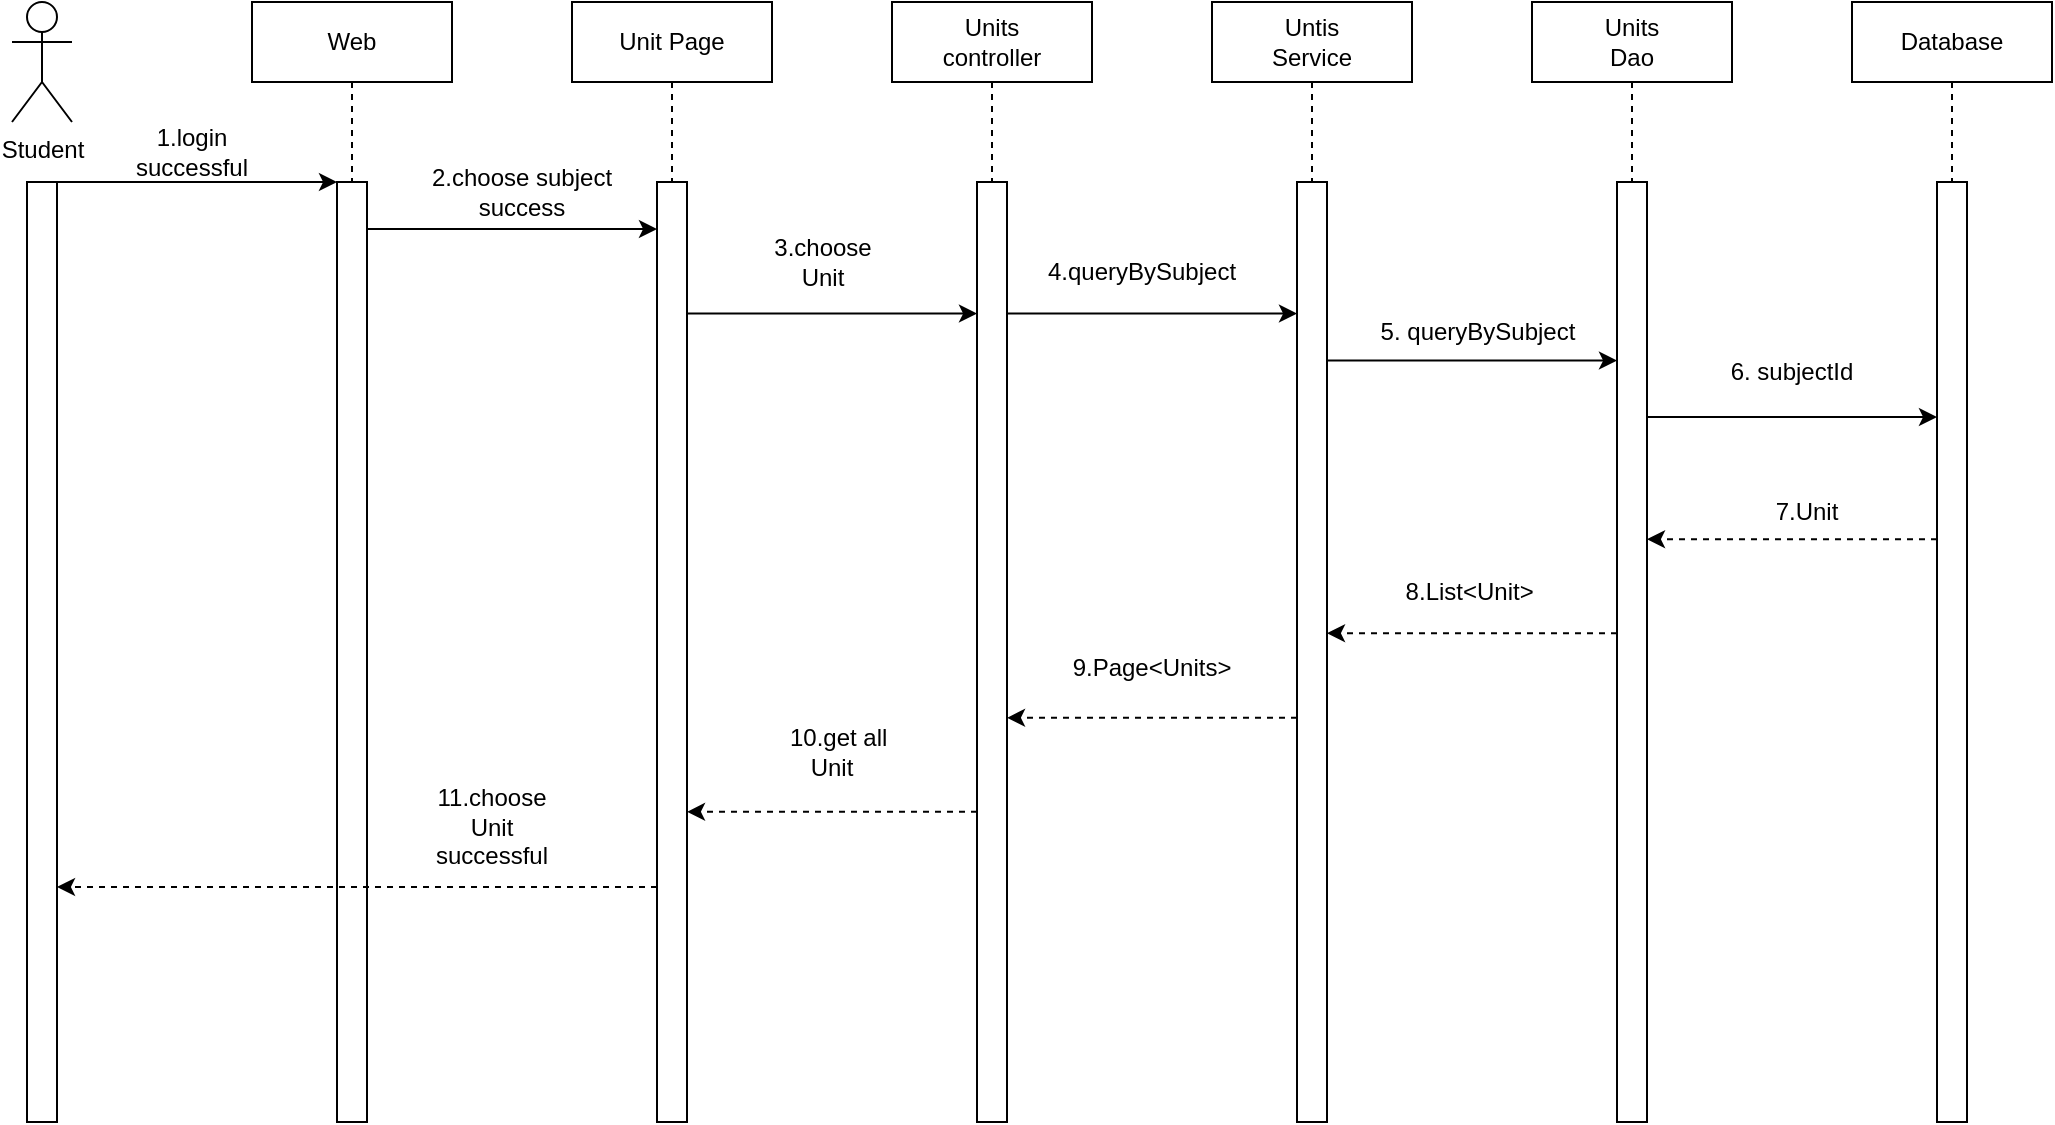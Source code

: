 <mxfile version="21.5.0" type="github">
  <diagram name="Page-1" id="2YBvvXClWsGukQMizWep">
    <mxGraphModel dx="1876" dy="661" grid="1" gridSize="10" guides="1" tooltips="1" connect="1" arrows="1" fold="1" page="1" pageScale="1" pageWidth="850" pageHeight="1100" math="0" shadow="0">
      <root>
        <mxCell id="0" />
        <mxCell id="1" parent="0" />
        <mxCell id="aM9ryv3xv72pqoxQDRHE-1" value="Units&lt;br&gt;controller" style="shape=umlLifeline;perimeter=lifelinePerimeter;whiteSpace=wrap;html=1;container=0;dropTarget=0;collapsible=0;recursiveResize=0;outlineConnect=0;portConstraint=eastwest;newEdgeStyle={&quot;edgeStyle&quot;:&quot;elbowEdgeStyle&quot;,&quot;elbow&quot;:&quot;vertical&quot;,&quot;curved&quot;:0,&quot;rounded&quot;:0};size=40;" parent="1" vertex="1">
          <mxGeometry x="40" y="40" width="100" height="560" as="geometry" />
        </mxCell>
        <mxCell id="aM9ryv3xv72pqoxQDRHE-5" value="Untis&lt;br&gt;Service" style="shape=umlLifeline;perimeter=lifelinePerimeter;whiteSpace=wrap;html=1;container=0;dropTarget=0;collapsible=0;recursiveResize=0;outlineConnect=0;portConstraint=eastwest;newEdgeStyle={&quot;edgeStyle&quot;:&quot;elbowEdgeStyle&quot;,&quot;elbow&quot;:&quot;vertical&quot;,&quot;curved&quot;:0,&quot;rounded&quot;:0};" parent="1" vertex="1">
          <mxGeometry x="200" y="40" width="100" height="560" as="geometry" />
        </mxCell>
        <mxCell id="Eow9V9qrAzXgovBorhqP-1" value="Units&lt;br&gt;Dao" style="shape=umlLifeline;perimeter=lifelinePerimeter;whiteSpace=wrap;html=1;container=0;dropTarget=0;collapsible=0;recursiveResize=0;outlineConnect=0;portConstraint=eastwest;newEdgeStyle={&quot;edgeStyle&quot;:&quot;elbowEdgeStyle&quot;,&quot;elbow&quot;:&quot;vertical&quot;,&quot;curved&quot;:0,&quot;rounded&quot;:0};" parent="1" vertex="1">
          <mxGeometry x="360" y="40" width="100" height="560" as="geometry" />
        </mxCell>
        <mxCell id="Eow9V9qrAzXgovBorhqP-3" value="Database" style="shape=umlLifeline;perimeter=lifelinePerimeter;whiteSpace=wrap;html=1;container=0;dropTarget=0;collapsible=0;recursiveResize=0;outlineConnect=0;portConstraint=eastwest;newEdgeStyle={&quot;edgeStyle&quot;:&quot;elbowEdgeStyle&quot;,&quot;elbow&quot;:&quot;vertical&quot;,&quot;curved&quot;:0,&quot;rounded&quot;:0};" parent="1" vertex="1">
          <mxGeometry x="520" y="40" width="100" height="560" as="geometry" />
        </mxCell>
        <mxCell id="Eow9V9qrAzXgovBorhqP-5" value="Student" style="shape=umlActor;verticalLabelPosition=bottom;verticalAlign=top;html=1;outlineConnect=0;" parent="1" vertex="1">
          <mxGeometry x="-400" y="40" width="30" height="60" as="geometry" />
        </mxCell>
        <mxCell id="Eow9V9qrAzXgovBorhqP-17" value="1.login successful" style="text;html=1;strokeColor=none;fillColor=none;align=center;verticalAlign=middle;whiteSpace=wrap;rounded=0;" parent="1" vertex="1">
          <mxGeometry x="-340" y="100" width="60" height="30" as="geometry" />
        </mxCell>
        <mxCell id="Eow9V9qrAzXgovBorhqP-18" value="Unit Page" style="shape=umlLifeline;perimeter=lifelinePerimeter;whiteSpace=wrap;html=1;container=0;dropTarget=0;collapsible=0;recursiveResize=0;outlineConnect=0;portConstraint=eastwest;newEdgeStyle={&quot;edgeStyle&quot;:&quot;elbowEdgeStyle&quot;,&quot;elbow&quot;:&quot;vertical&quot;,&quot;curved&quot;:0,&quot;rounded&quot;:0};size=40;" parent="1" vertex="1">
          <mxGeometry x="-120" y="40" width="100" height="560" as="geometry" />
        </mxCell>
        <mxCell id="Eow9V9qrAzXgovBorhqP-19" value="Web" style="shape=umlLifeline;perimeter=lifelinePerimeter;whiteSpace=wrap;html=1;container=0;dropTarget=0;collapsible=0;recursiveResize=0;outlineConnect=0;portConstraint=eastwest;newEdgeStyle={&quot;edgeStyle&quot;:&quot;elbowEdgeStyle&quot;,&quot;elbow&quot;:&quot;vertical&quot;,&quot;curved&quot;:0,&quot;rounded&quot;:0};size=40;" parent="1" vertex="1">
          <mxGeometry x="-280" y="40" width="100" height="560" as="geometry" />
        </mxCell>
        <mxCell id="Eow9V9qrAzXgovBorhqP-30" value="2.choose subject success" style="text;html=1;strokeColor=none;fillColor=none;align=center;verticalAlign=middle;whiteSpace=wrap;rounded=0;" parent="1" vertex="1">
          <mxGeometry x="-210" y="100" width="130" height="70" as="geometry" />
        </mxCell>
        <mxCell id="Eow9V9qrAzXgovBorhqP-49" value="3.choose &lt;br&gt;Unit" style="text;html=1;align=center;verticalAlign=middle;resizable=0;points=[];autosize=1;strokeColor=none;fillColor=none;" parent="1" vertex="1">
          <mxGeometry x="-30" y="150" width="70" height="40" as="geometry" />
        </mxCell>
        <mxCell id="Eow9V9qrAzXgovBorhqP-51" value="4.queryBySubject" style="text;html=1;strokeColor=none;fillColor=none;align=center;verticalAlign=middle;whiteSpace=wrap;rounded=0;" parent="1" vertex="1">
          <mxGeometry x="100" y="160" width="130" height="30" as="geometry" />
        </mxCell>
        <mxCell id="VWIVNXtLc2JzitBILpdr-3" value="5.&amp;nbsp;queryBySubject" style="text;html=1;strokeColor=none;fillColor=none;align=center;verticalAlign=middle;whiteSpace=wrap;rounded=0;" parent="1" vertex="1">
          <mxGeometry x="267.5" y="190" width="130" height="30" as="geometry" />
        </mxCell>
        <mxCell id="MlEnfI_EKVcdXDiiBxDx-9" value="&amp;nbsp; 9.Page&amp;lt;Units&amp;gt;" style="text;html=1;strokeColor=none;fillColor=none;align=center;verticalAlign=middle;whiteSpace=wrap;rounded=0;" parent="1" vertex="1">
          <mxGeometry x="140" y="350" width="60" height="30" as="geometry" />
        </mxCell>
        <mxCell id="MlEnfI_EKVcdXDiiBxDx-12" value="&amp;nbsp; 8.List&amp;lt;Unit&amp;gt;" style="text;html=1;strokeColor=none;fillColor=none;align=center;verticalAlign=middle;whiteSpace=wrap;rounded=0;" parent="1" vertex="1">
          <mxGeometry x="267.5" y="320" width="115" height="30" as="geometry" />
        </mxCell>
        <mxCell id="MlEnfI_EKVcdXDiiBxDx-13" value="&amp;nbsp; 10.get all Unit" style="text;html=1;strokeColor=none;fillColor=none;align=center;verticalAlign=middle;whiteSpace=wrap;rounded=0;" parent="1" vertex="1">
          <mxGeometry x="-20" y="400" width="60" height="30" as="geometry" />
        </mxCell>
        <mxCell id="MlEnfI_EKVcdXDiiBxDx-29" style="edgeStyle=orthogonalEdgeStyle;rounded=0;orthogonalLoop=1;jettySize=auto;html=1;exitX=1;exitY=0;exitDx=0;exitDy=0;entryX=0;entryY=0;entryDx=0;entryDy=0;entryPerimeter=0;" parent="1" source="MlEnfI_EKVcdXDiiBxDx-27" target="MlEnfI_EKVcdXDiiBxDx-28" edge="1">
          <mxGeometry relative="1" as="geometry">
            <Array as="points">
              <mxPoint x="-310" y="130" />
              <mxPoint x="-310" y="130" />
            </Array>
          </mxGeometry>
        </mxCell>
        <mxCell id="MlEnfI_EKVcdXDiiBxDx-39" style="edgeStyle=orthogonalEdgeStyle;rounded=0;orthogonalLoop=1;jettySize=auto;html=1;exitX=1;exitY=0.05;exitDx=0;exitDy=0;exitPerimeter=0;entryX=0;entryY=0.05;entryDx=0;entryDy=0;entryPerimeter=0;" parent="1" source="MlEnfI_EKVcdXDiiBxDx-28" target="MlEnfI_EKVcdXDiiBxDx-31" edge="1">
          <mxGeometry relative="1" as="geometry" />
        </mxCell>
        <mxCell id="MlEnfI_EKVcdXDiiBxDx-28" value="" style="rounded=0;whiteSpace=wrap;html=1;points=[[0,0,0,0,0],[0,0.05,0,0,0],[0,0.1,0,0,0],[0,0.14,0,0,0],[0,0.19,0,0,0],[0,0.24,0,0,0],[0,0.25,0,0,0],[0,0.29,0,0,0],[0,0.33,0,0,0],[0,0.38,0,0,0],[0,0.43,0,0,0],[0,0.48,0,0,0],[0,0.5,0,0,0],[0,0.52,0,0,0],[0,0.57,0,0,0],[0,0.62,0,0,0],[0,0.67,0,0,0],[0,0.71,0,0,0],[0,0.75,0,0,0],[0,0.76,0,0,0],[0,0.81,0,0,0],[0,0.86,0,0,0],[0,0.9,0,0,0],[0,0.95,0,0,0],[0,1,0,0,0],[0.25,0,0,0,0],[0.25,1,0,0,0],[0.5,0,0,0,0],[0.5,1,0,0,0],[0.75,0,0,0,0],[0.75,1,0,0,0],[1,0,0,0,0],[1,0.05,0,0,0],[1,0.1,0,0,0],[1,0.14,0,0,0],[1,0.19,0,0,0],[1,0.24,0,0,0],[1,0.25,0,0,0],[1,0.29,0,0,0],[1,0.33,0,0,0],[1,0.38,0,0,0],[1,0.43,0,0,0],[1,0.48,0,0,0],[1,0.5,0,0,0],[1,0.5,0,8,0],[1,0.52,0,0,0],[1,0.57,0,0,0],[1,0.62,0,0,0],[1,0.67,0,0,0],[1,0.71,0,0,0],[1,0.75,0,0,0],[1,0.76,0,0,0],[1,0.81,0,0,0],[1,0.86,0,0,0],[1,0.9,0,0,0],[1,0.95,0,0,0],[1,1,0,0,0]];" parent="1" vertex="1">
          <mxGeometry x="-237.5" y="130" width="15" height="470" as="geometry" />
        </mxCell>
        <mxCell id="DGR9vzJdzpEGOhXwGuKG-5" style="edgeStyle=orthogonalEdgeStyle;rounded=0;orthogonalLoop=1;jettySize=auto;html=1;exitX=1;exitY=0.14;exitDx=0;exitDy=0;exitPerimeter=0;entryX=0;entryY=0.14;entryDx=0;entryDy=0;entryPerimeter=0;" parent="1" source="MlEnfI_EKVcdXDiiBxDx-31" target="MlEnfI_EKVcdXDiiBxDx-32" edge="1">
          <mxGeometry relative="1" as="geometry" />
        </mxCell>
        <mxCell id="DGR9vzJdzpEGOhXwGuKG-24" style="edgeStyle=orthogonalEdgeStyle;rounded=0;orthogonalLoop=1;jettySize=auto;html=1;exitX=0;exitY=0.75;exitDx=0;exitDy=0;exitPerimeter=0;entryX=1;entryY=0.75;entryDx=0;entryDy=0;dashed=1;" parent="1" source="MlEnfI_EKVcdXDiiBxDx-31" target="MlEnfI_EKVcdXDiiBxDx-27" edge="1">
          <mxGeometry relative="1" as="geometry" />
        </mxCell>
        <mxCell id="MlEnfI_EKVcdXDiiBxDx-31" value="" style="rounded=0;whiteSpace=wrap;html=1;points=[[0,0,0,0,0],[0,0.05,0,0,0],[0,0.1,0,0,0],[0,0.14,0,0,0],[0,0.19,0,0,0],[0,0.24,0,0,0],[0,0.25,0,0,0],[0,0.29,0,0,0],[0,0.33,0,0,0],[0,0.38,0,0,0],[0,0.43,0,0,0],[0,0.48,0,0,0],[0,0.5,0,0,0],[0,0.52,0,0,0],[0,0.57,0,0,0],[0,0.62,0,0,0],[0,0.67,0,0,0],[0,0.71,0,0,0],[0,0.75,0,0,0],[0,0.76,0,0,0],[0,0.81,0,0,0],[0,0.86,0,0,0],[0,0.9,0,0,0],[0,0.95,0,0,0],[0,1,0,0,0],[0.25,0,0,0,0],[0.25,1,0,0,0],[0.5,0,0,0,0],[0.5,1,0,0,0],[0.75,0,0,0,0],[0.75,1,0,0,0],[1,0,0,0,0],[1,0.05,0,0,0],[1,0.1,0,0,0],[1,0.14,0,0,0],[1,0.19,0,0,0],[1,0.24,0,0,0],[1,0.25,0,0,0],[1,0.29,0,0,0],[1,0.33,0,0,0],[1,0.38,0,0,0],[1,0.43,0,0,0],[1,0.48,0,0,0],[1,0.5,0,0,0],[1,0.5,0,8,0],[1,0.52,0,0,0],[1,0.57,0,0,0],[1,0.62,0,0,0],[1,0.67,0,0,0],[1,0.71,0,0,0],[1,0.75,0,0,0],[1,0.76,0,0,0],[1,0.81,0,0,0],[1,0.86,0,0,0],[1,0.9,0,0,0],[1,0.95,0,0,0],[1,1,0,0,0]];" parent="1" vertex="1">
          <mxGeometry x="-77.5" y="130" width="15" height="470" as="geometry" />
        </mxCell>
        <mxCell id="MlEnfI_EKVcdXDiiBxDx-42" style="edgeStyle=orthogonalEdgeStyle;rounded=0;orthogonalLoop=1;jettySize=auto;html=1;exitX=1;exitY=0.14;exitDx=0;exitDy=0;exitPerimeter=0;entryX=0;entryY=0.14;entryDx=0;entryDy=0;entryPerimeter=0;" parent="1" source="MlEnfI_EKVcdXDiiBxDx-32" target="MlEnfI_EKVcdXDiiBxDx-34" edge="1">
          <mxGeometry relative="1" as="geometry" />
        </mxCell>
        <mxCell id="DGR9vzJdzpEGOhXwGuKG-23" style="edgeStyle=orthogonalEdgeStyle;rounded=0;orthogonalLoop=1;jettySize=auto;html=1;exitX=0;exitY=0.67;exitDx=0;exitDy=0;exitPerimeter=0;entryX=1;entryY=0.67;entryDx=0;entryDy=0;entryPerimeter=0;dashed=1;" parent="1" source="MlEnfI_EKVcdXDiiBxDx-32" target="MlEnfI_EKVcdXDiiBxDx-31" edge="1">
          <mxGeometry relative="1" as="geometry">
            <mxPoint y="390" as="targetPoint" />
          </mxGeometry>
        </mxCell>
        <mxCell id="MlEnfI_EKVcdXDiiBxDx-32" value="" style="rounded=0;whiteSpace=wrap;html=1;points=[[0,0,0,0,0],[0,0.05,0,0,0],[0,0.1,0,0,0],[0,0.14,0,0,0],[0,0.19,0,0,0],[0,0.24,0,0,0],[0,0.25,0,0,0],[0,0.29,0,0,0],[0,0.33,0,0,0],[0,0.38,0,0,0],[0,0.43,0,0,0],[0,0.48,0,0,0],[0,0.5,0,0,0],[0,0.52,0,0,0],[0,0.57,0,0,0],[0,0.62,0,0,0],[0,0.67,0,0,0],[0,0.71,0,0,0],[0,0.75,0,0,0],[0,0.76,0,0,0],[0,0.81,0,0,0],[0,0.86,0,0,0],[0,0.9,0,0,0],[0,0.95,0,0,0],[0,1,0,0,0],[0.25,0,0,0,0],[0.25,1,0,0,0],[0.5,0,0,0,0],[0.5,1,0,0,0],[0.75,0,0,0,0],[0.75,1,0,0,0],[1,0,0,0,0],[1,0.05,0,0,0],[1,0.1,0,0,0],[1,0.14,0,0,0],[1,0.19,0,0,0],[1,0.24,0,0,0],[1,0.25,0,0,0],[1,0.29,0,0,0],[1,0.33,0,0,0],[1,0.38,0,0,0],[1,0.43,0,0,0],[1,0.48,0,0,0],[1,0.5,0,0,0],[1,0.5,0,8,0],[1,0.52,0,0,0],[1,0.57,0,0,0],[1,0.62,0,0,0],[1,0.67,0,0,0],[1,0.71,0,0,0],[1,0.75,0,0,0],[1,0.76,0,0,0],[1,0.81,0,0,0],[1,0.86,0,0,0],[1,0.9,0,0,0],[1,0.95,0,0,0],[1,1,0,0,0]];" parent="1" vertex="1">
          <mxGeometry x="82.5" y="130" width="15" height="470" as="geometry" />
        </mxCell>
        <mxCell id="MlEnfI_EKVcdXDiiBxDx-48" style="edgeStyle=orthogonalEdgeStyle;rounded=0;orthogonalLoop=1;jettySize=auto;html=1;exitX=1;exitY=0.19;exitDx=0;exitDy=0;exitPerimeter=0;entryX=0;entryY=0.19;entryDx=0;entryDy=0;entryPerimeter=0;" parent="1" source="MlEnfI_EKVcdXDiiBxDx-34" target="MlEnfI_EKVcdXDiiBxDx-35" edge="1">
          <mxGeometry relative="1" as="geometry" />
        </mxCell>
        <mxCell id="DGR9vzJdzpEGOhXwGuKG-22" style="edgeStyle=orthogonalEdgeStyle;rounded=0;orthogonalLoop=1;jettySize=auto;html=1;exitX=0;exitY=0.57;exitDx=0;exitDy=0;exitPerimeter=0;entryX=1;entryY=0.57;entryDx=0;entryDy=0;entryPerimeter=0;dashed=1;" parent="1" source="MlEnfI_EKVcdXDiiBxDx-34" target="MlEnfI_EKVcdXDiiBxDx-32" edge="1">
          <mxGeometry relative="1" as="geometry" />
        </mxCell>
        <mxCell id="MlEnfI_EKVcdXDiiBxDx-34" value="" style="rounded=0;whiteSpace=wrap;html=1;points=[[0,0,0,0,0],[0,0.05,0,0,0],[0,0.1,0,0,0],[0,0.14,0,0,0],[0,0.19,0,0,0],[0,0.24,0,0,0],[0,0.25,0,0,0],[0,0.29,0,0,0],[0,0.33,0,0,0],[0,0.38,0,0,0],[0,0.43,0,0,0],[0,0.48,0,0,0],[0,0.5,0,0,0],[0,0.52,0,0,0],[0,0.57,0,0,0],[0,0.62,0,0,0],[0,0.67,0,0,0],[0,0.71,0,0,0],[0,0.75,0,0,0],[0,0.76,0,0,0],[0,0.81,0,0,0],[0,0.86,0,0,0],[0,0.9,0,0,0],[0,0.95,0,0,0],[0,1,0,0,0],[0.25,0,0,0,0],[0.25,1,0,0,0],[0.5,0,0,0,0],[0.5,1,0,0,0],[0.75,0,0,0,0],[0.75,1,0,0,0],[1,0,0,0,0],[1,0.05,0,0,0],[1,0.1,0,0,0],[1,0.14,0,0,0],[1,0.19,0,0,0],[1,0.24,0,0,0],[1,0.25,0,0,0],[1,0.29,0,0,0],[1,0.33,0,0,0],[1,0.38,0,0,0],[1,0.43,0,0,0],[1,0.48,0,0,0],[1,0.5,0,0,0],[1,0.5,0,8,0],[1,0.52,0,0,0],[1,0.57,0,0,0],[1,0.62,0,0,0],[1,0.67,0,0,0],[1,0.71,0,0,0],[1,0.75,0,0,0],[1,0.76,0,0,0],[1,0.81,0,0,0],[1,0.86,0,0,0],[1,0.9,0,0,0],[1,0.95,0,0,0],[1,1,0,0,0]];" parent="1" vertex="1">
          <mxGeometry x="242.5" y="130" width="15" height="470" as="geometry" />
        </mxCell>
        <mxCell id="DGR9vzJdzpEGOhXwGuKG-18" style="edgeStyle=orthogonalEdgeStyle;rounded=0;orthogonalLoop=1;jettySize=auto;html=1;exitX=1;exitY=0.25;exitDx=0;exitDy=0;exitPerimeter=0;entryX=0;entryY=0.25;entryDx=0;entryDy=0;entryPerimeter=0;" parent="1" source="MlEnfI_EKVcdXDiiBxDx-35" target="MlEnfI_EKVcdXDiiBxDx-38" edge="1">
          <mxGeometry relative="1" as="geometry" />
        </mxCell>
        <mxCell id="DGR9vzJdzpEGOhXwGuKG-21" style="edgeStyle=orthogonalEdgeStyle;rounded=0;orthogonalLoop=1;jettySize=auto;html=1;exitX=0;exitY=0.48;exitDx=0;exitDy=0;exitPerimeter=0;entryX=1;entryY=0.48;entryDx=0;entryDy=0;entryPerimeter=0;dashed=1;" parent="1" source="MlEnfI_EKVcdXDiiBxDx-35" target="MlEnfI_EKVcdXDiiBxDx-34" edge="1">
          <mxGeometry relative="1" as="geometry" />
        </mxCell>
        <mxCell id="MlEnfI_EKVcdXDiiBxDx-35" value="" style="rounded=0;whiteSpace=wrap;html=1;points=[[0,0,0,0,0],[0,0.05,0,0,0],[0,0.1,0,0,0],[0,0.14,0,0,0],[0,0.19,0,0,0],[0,0.24,0,0,0],[0,0.25,0,0,0],[0,0.29,0,0,0],[0,0.33,0,0,0],[0,0.38,0,0,0],[0,0.43,0,0,0],[0,0.48,0,0,0],[0,0.5,0,0,0],[0,0.52,0,0,0],[0,0.57,0,0,0],[0,0.62,0,0,0],[0,0.67,0,0,0],[0,0.71,0,0,0],[0,0.75,0,0,0],[0,0.76,0,0,0],[0,0.81,0,0,0],[0,0.86,0,0,0],[0,0.9,0,0,0],[0,0.95,0,0,0],[0,1,0,0,0],[0.25,0,0,0,0],[0.25,1,0,0,0],[0.5,0,0,0,0],[0.5,1,0,0,0],[0.75,0,0,0,0],[0.75,1,0,0,0],[1,0,0,0,0],[1,0.05,0,0,0],[1,0.1,0,0,0],[1,0.14,0,0,0],[1,0.19,0,0,0],[1,0.24,0,0,0],[1,0.25,0,0,0],[1,0.29,0,0,0],[1,0.33,0,0,0],[1,0.38,0,0,0],[1,0.43,0,0,0],[1,0.48,0,0,0],[1,0.5,0,0,0],[1,0.5,0,8,0],[1,0.52,0,0,0],[1,0.57,0,0,0],[1,0.62,0,0,0],[1,0.67,0,0,0],[1,0.71,0,0,0],[1,0.75,0,0,0],[1,0.76,0,0,0],[1,0.81,0,0,0],[1,0.86,0,0,0],[1,0.9,0,0,0],[1,0.95,0,0,0],[1,1,0,0,0]];" parent="1" vertex="1">
          <mxGeometry x="402.5" y="130" width="15" height="470" as="geometry" />
        </mxCell>
        <mxCell id="DGR9vzJdzpEGOhXwGuKG-19" style="edgeStyle=orthogonalEdgeStyle;rounded=0;orthogonalLoop=1;jettySize=auto;html=1;exitX=0;exitY=0.38;exitDx=0;exitDy=0;exitPerimeter=0;entryX=1;entryY=0.38;entryDx=0;entryDy=0;entryPerimeter=0;dashed=1;" parent="1" source="MlEnfI_EKVcdXDiiBxDx-38" target="MlEnfI_EKVcdXDiiBxDx-35" edge="1">
          <mxGeometry relative="1" as="geometry" />
        </mxCell>
        <mxCell id="MlEnfI_EKVcdXDiiBxDx-38" value="" style="rounded=0;whiteSpace=wrap;html=1;points=[[0,0,0,0,0],[0,0.05,0,0,0],[0,0.1,0,0,0],[0,0.14,0,0,0],[0,0.19,0,0,0],[0,0.24,0,0,0],[0,0.25,0,0,0],[0,0.29,0,0,0],[0,0.33,0,0,0],[0,0.38,0,0,0],[0,0.43,0,0,0],[0,0.48,0,0,0],[0,0.5,0,0,0],[0,0.52,0,0,0],[0,0.57,0,0,0],[0,0.62,0,0,0],[0,0.67,0,0,0],[0,0.71,0,0,0],[0,0.75,0,0,0],[0,0.76,0,0,0],[0,0.81,0,0,0],[0,0.86,0,0,0],[0,0.9,0,0,0],[0,0.95,0,0,0],[0,1,0,0,0],[0.25,0,0,0,0],[0.25,1,0,0,0],[0.5,0,0,0,0],[0.5,1,0,0,0],[0.75,0,0,0,0],[0.75,1,0,0,0],[1,0,0,0,0],[1,0.05,0,0,0],[1,0.1,0,0,0],[1,0.14,0,0,0],[1,0.19,0,0,0],[1,0.24,0,0,0],[1,0.25,0,0,0],[1,0.29,0,0,0],[1,0.33,0,0,0],[1,0.38,0,0,0],[1,0.43,0,0,0],[1,0.48,0,0,0],[1,0.5,0,0,0],[1,0.5,0,8,0],[1,0.52,0,0,0],[1,0.57,0,0,0],[1,0.62,0,0,0],[1,0.67,0,0,0],[1,0.71,0,0,0],[1,0.75,0,0,0],[1,0.76,0,0,0],[1,0.81,0,0,0],[1,0.86,0,0,0],[1,0.9,0,0,0],[1,0.95,0,0,0],[1,1,0,0,0]];" parent="1" vertex="1">
          <mxGeometry x="562.5" y="130" width="15" height="470" as="geometry" />
        </mxCell>
        <mxCell id="DGR9vzJdzpEGOhXwGuKG-16" value="6. subjectId" style="text;html=1;strokeColor=none;fillColor=none;align=center;verticalAlign=middle;whiteSpace=wrap;rounded=0;" parent="1" vertex="1">
          <mxGeometry x="425" y="210" width="130" height="30" as="geometry" />
        </mxCell>
        <mxCell id="DGR9vzJdzpEGOhXwGuKG-20" value="7.Unit" style="text;html=1;strokeColor=none;fillColor=none;align=center;verticalAlign=middle;whiteSpace=wrap;rounded=0;" parent="1" vertex="1">
          <mxGeometry x="440" y="280" width="115" height="30" as="geometry" />
        </mxCell>
        <mxCell id="DGR9vzJdzpEGOhXwGuKG-25" value="&amp;nbsp; 11.choose Unit successful" style="text;html=1;strokeColor=none;fillColor=none;align=center;verticalAlign=middle;whiteSpace=wrap;rounded=0;" parent="1" vertex="1">
          <mxGeometry x="-190" y="430" width="60" height="30" as="geometry" />
        </mxCell>
        <mxCell id="MlEnfI_EKVcdXDiiBxDx-27" value="" style="rounded=0;whiteSpace=wrap;html=1;" parent="1" vertex="1">
          <mxGeometry x="-392.5" y="130" width="15" height="470" as="geometry" />
        </mxCell>
      </root>
    </mxGraphModel>
  </diagram>
</mxfile>
